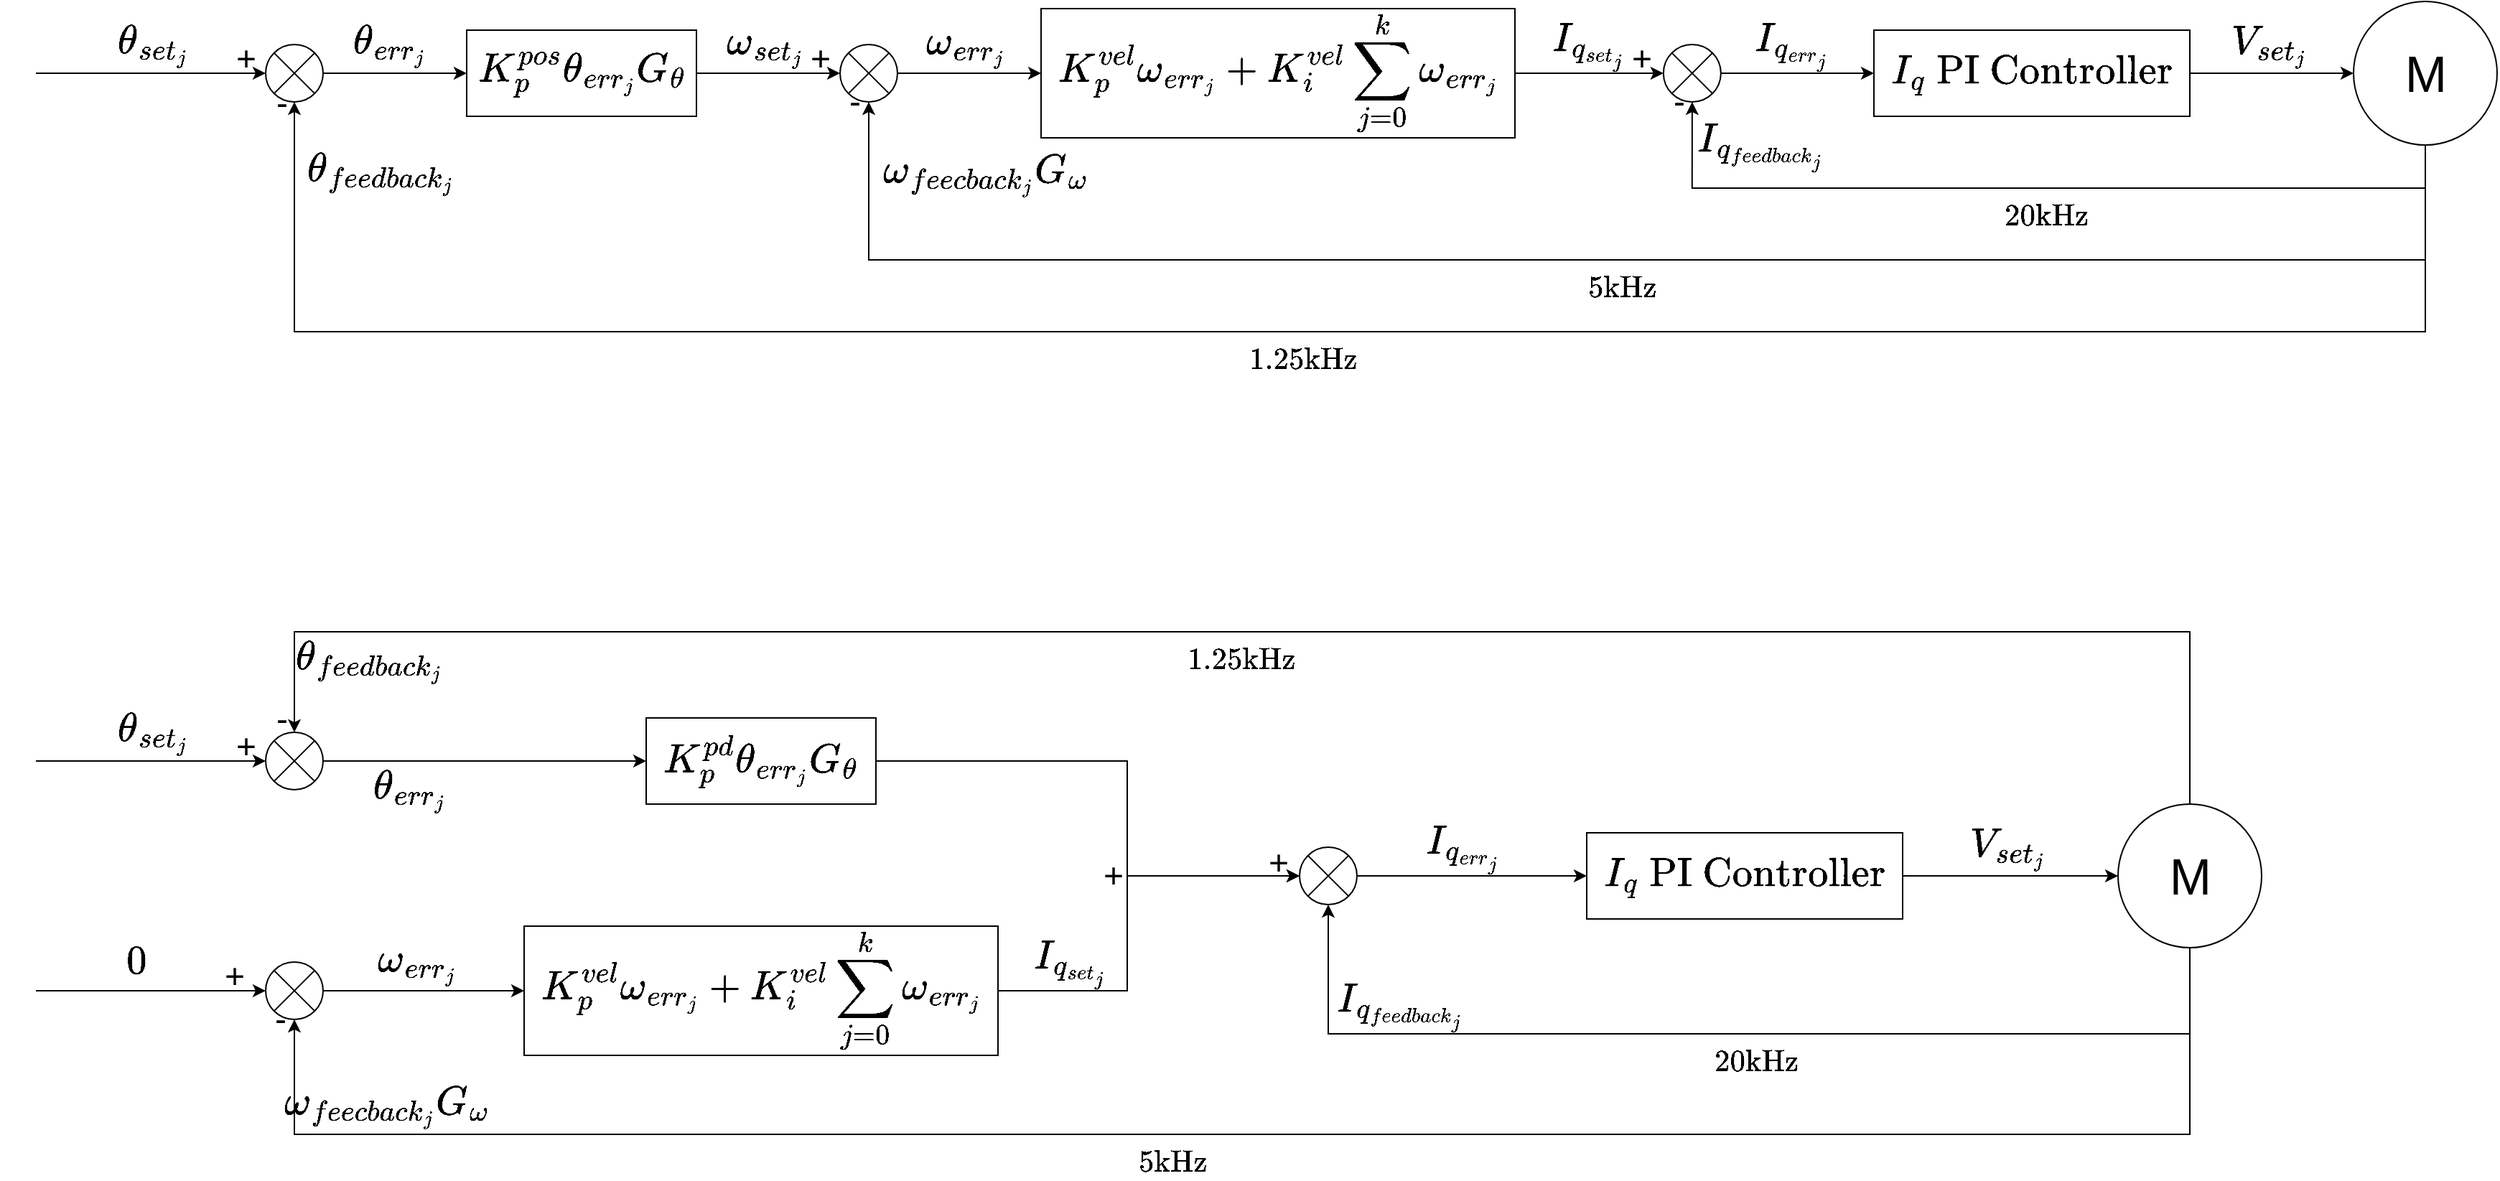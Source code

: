 <mxfile version="24.5.4" type="github">
  <diagram name="第 1 页" id="f8YywHsEjH6FdnHRCllN">
    <mxGraphModel dx="2435" dy="1427" grid="1" gridSize="10" guides="1" tooltips="1" connect="1" arrows="1" fold="1" page="1" pageScale="1" pageWidth="827" pageHeight="1169" math="1" shadow="0">
      <root>
        <mxCell id="0" />
        <mxCell id="1" parent="0" />
        <mxCell id="HIBAQgxya3U2K_z9rvxj-6" value="&lt;font style=&quot;font-size: 24px;&quot;&gt;$$K_{p}^{vel} \omega_{err_{j}} + K_{i}^{vel} \sum_{j = 0}^{k} \omega_{err_{j}}$$&lt;/font&gt;" style="rounded=0;whiteSpace=wrap;html=1;" parent="1" vertex="1">
          <mxGeometry x="740" y="255" width="330" height="90" as="geometry" />
        </mxCell>
        <mxCell id="HIBAQgxya3U2K_z9rvxj-3" style="edgeStyle=orthogonalEdgeStyle;rounded=0;orthogonalLoop=1;jettySize=auto;html=1;exitX=1;exitY=0.5;exitDx=0;exitDy=0;entryX=0;entryY=0.5;entryDx=0;entryDy=0;" parent="1" source="HIBAQgxya3U2K_z9rvxj-1" target="HIBAQgxya3U2K_z9rvxj-2" edge="1">
          <mxGeometry relative="1" as="geometry" />
        </mxCell>
        <mxCell id="HIBAQgxya3U2K_z9rvxj-14" value="&lt;font style=&quot;font-size: 24px;&quot;&gt;$$\theta_{err_{j}}$$&lt;/font&gt;" style="edgeLabel;html=1;align=center;verticalAlign=middle;resizable=0;points=[];labelBackgroundColor=none;" parent="HIBAQgxya3U2K_z9rvxj-3" vertex="1" connectable="0">
          <mxGeometry x="-0.084" relative="1" as="geometry">
            <mxPoint y="-20" as="offset" />
          </mxGeometry>
        </mxCell>
        <mxCell id="HIBAQgxya3U2K_z9rvxj-1" value="" style="shape=sumEllipse;perimeter=ellipsePerimeter;whiteSpace=wrap;html=1;backgroundOutline=1;" parent="1" vertex="1">
          <mxGeometry x="200" y="280" width="40" height="40" as="geometry" />
        </mxCell>
        <mxCell id="HIBAQgxya3U2K_z9rvxj-5" style="edgeStyle=orthogonalEdgeStyle;rounded=0;orthogonalLoop=1;jettySize=auto;html=1;exitX=1;exitY=0.5;exitDx=0;exitDy=0;entryX=0;entryY=0.5;entryDx=0;entryDy=0;" parent="1" source="HIBAQgxya3U2K_z9rvxj-2" target="HIBAQgxya3U2K_z9rvxj-4" edge="1">
          <mxGeometry relative="1" as="geometry" />
        </mxCell>
        <mxCell id="HIBAQgxya3U2K_z9rvxj-16" value="&lt;font style=&quot;font-size: 24px;&quot;&gt;$$\omega_{set_{j}}$$&lt;/font&gt;" style="edgeLabel;html=1;align=center;verticalAlign=middle;resizable=0;points=[];labelBackgroundColor=none;" parent="HIBAQgxya3U2K_z9rvxj-5" vertex="1" connectable="0">
          <mxGeometry x="-0.048" y="1" relative="1" as="geometry">
            <mxPoint y="-19" as="offset" />
          </mxGeometry>
        </mxCell>
        <mxCell id="HIBAQgxya3U2K_z9rvxj-36" value="&lt;font style=&quot;font-size: 24px;&quot;&gt;+&lt;/font&gt;" style="edgeLabel;html=1;align=center;verticalAlign=middle;resizable=0;points=[];labelBackgroundColor=none;" parent="HIBAQgxya3U2K_z9rvxj-5" vertex="1" connectable="0">
          <mxGeometry x="0.72" relative="1" as="geometry">
            <mxPoint y="-10" as="offset" />
          </mxGeometry>
        </mxCell>
        <mxCell id="HIBAQgxya3U2K_z9rvxj-2" value="&lt;font style=&quot;font-size: 24px;&quot;&gt;$$K_{p}^{pos} \theta_{err_{j}} G_{\theta}$$&lt;/font&gt;" style="rounded=0;whiteSpace=wrap;html=1;" parent="1" vertex="1">
          <mxGeometry x="340" y="270" width="160" height="60" as="geometry" />
        </mxCell>
        <mxCell id="HIBAQgxya3U2K_z9rvxj-7" style="edgeStyle=orthogonalEdgeStyle;rounded=0;orthogonalLoop=1;jettySize=auto;html=1;exitX=1;exitY=0.5;exitDx=0;exitDy=0;entryX=0;entryY=0.5;entryDx=0;entryDy=0;" parent="1" source="HIBAQgxya3U2K_z9rvxj-4" target="HIBAQgxya3U2K_z9rvxj-6" edge="1">
          <mxGeometry relative="1" as="geometry" />
        </mxCell>
        <mxCell id="HIBAQgxya3U2K_z9rvxj-17" value="&lt;font style=&quot;font-size: 24px;&quot;&gt;$$\omega_{err_{j}}$$&lt;/font&gt;" style="edgeLabel;html=1;align=center;verticalAlign=middle;resizable=0;points=[];labelBackgroundColor=none;" parent="HIBAQgxya3U2K_z9rvxj-7" vertex="1" connectable="0">
          <mxGeometry x="-0.069" y="1" relative="1" as="geometry">
            <mxPoint y="-19" as="offset" />
          </mxGeometry>
        </mxCell>
        <mxCell id="HIBAQgxya3U2K_z9rvxj-4" value="" style="shape=sumEllipse;perimeter=ellipsePerimeter;whiteSpace=wrap;html=1;backgroundOutline=1;" parent="1" vertex="1">
          <mxGeometry x="600" y="280" width="40" height="40" as="geometry" />
        </mxCell>
        <mxCell id="HIBAQgxya3U2K_z9rvxj-9" style="edgeStyle=orthogonalEdgeStyle;rounded=0;orthogonalLoop=1;jettySize=auto;html=1;exitX=1;exitY=0.5;exitDx=0;exitDy=0;entryX=0;entryY=0.5;entryDx=0;entryDy=0;" parent="1" source="HIBAQgxya3U2K_z9rvxj-6" target="HIBAQgxya3U2K_z9rvxj-8" edge="1">
          <mxGeometry relative="1" as="geometry" />
        </mxCell>
        <mxCell id="HIBAQgxya3U2K_z9rvxj-18" value="&lt;font style=&quot;font-size: 24px;&quot;&gt;$$I_{q_{set_{j}}}$$&lt;/font&gt;" style="edgeLabel;html=1;align=center;verticalAlign=middle;resizable=0;points=[];labelBackgroundColor=none;" parent="HIBAQgxya3U2K_z9rvxj-9" vertex="1" connectable="0">
          <mxGeometry x="-0.02" y="-1" relative="1" as="geometry">
            <mxPoint y="-21" as="offset" />
          </mxGeometry>
        </mxCell>
        <mxCell id="HIBAQgxya3U2K_z9rvxj-38" value="&lt;font style=&quot;font-size: 24px;&quot;&gt;+&lt;/font&gt;" style="edgeLabel;html=1;align=center;verticalAlign=middle;resizable=0;points=[];labelBackgroundColor=none;" parent="HIBAQgxya3U2K_z9rvxj-9" vertex="1" connectable="0">
          <mxGeometry x="0.722" relative="1" as="geometry">
            <mxPoint x="-1" y="-10" as="offset" />
          </mxGeometry>
        </mxCell>
        <mxCell id="HIBAQgxya3U2K_z9rvxj-11" style="edgeStyle=orthogonalEdgeStyle;rounded=0;orthogonalLoop=1;jettySize=auto;html=1;exitX=1;exitY=0.5;exitDx=0;exitDy=0;entryX=0;entryY=0.5;entryDx=0;entryDy=0;" parent="1" source="h92efnEn3jgeTVQK39Qd-1" target="HIBAQgxya3U2K_z9rvxj-10" edge="1">
          <mxGeometry relative="1" as="geometry" />
        </mxCell>
        <mxCell id="h92efnEn3jgeTVQK39Qd-4" value="&lt;font style=&quot;font-size: 24px;&quot;&gt;$$V_{set_{j}}$$&lt;/font&gt;" style="edgeLabel;html=1;align=center;verticalAlign=middle;resizable=0;points=[];labelBackgroundColor=none;" parent="HIBAQgxya3U2K_z9rvxj-11" vertex="1" connectable="0">
          <mxGeometry x="-0.033" y="1" relative="1" as="geometry">
            <mxPoint y="-19" as="offset" />
          </mxGeometry>
        </mxCell>
        <mxCell id="HIBAQgxya3U2K_z9rvxj-8" value="" style="shape=sumEllipse;perimeter=ellipsePerimeter;whiteSpace=wrap;html=1;backgroundOutline=1;" parent="1" vertex="1">
          <mxGeometry x="1173.42" y="280" width="40" height="40" as="geometry" />
        </mxCell>
        <mxCell id="HIBAQgxya3U2K_z9rvxj-20" style="edgeStyle=orthogonalEdgeStyle;rounded=0;orthogonalLoop=1;jettySize=auto;html=1;exitX=0.5;exitY=1;exitDx=0;exitDy=0;entryX=0.5;entryY=1;entryDx=0;entryDy=0;" parent="1" source="HIBAQgxya3U2K_z9rvxj-10" target="HIBAQgxya3U2K_z9rvxj-1" edge="1">
          <mxGeometry relative="1" as="geometry">
            <Array as="points">
              <mxPoint x="1704" y="480" />
              <mxPoint x="220" y="480" />
            </Array>
          </mxGeometry>
        </mxCell>
        <mxCell id="HIBAQgxya3U2K_z9rvxj-26" value="&lt;font style=&quot;font-size: 18px;&quot;&gt;$$1.25\rm{kHz}$$&lt;/font&gt;" style="edgeLabel;html=1;align=center;verticalAlign=middle;resizable=0;points=[];labelBackgroundColor=none;" parent="HIBAQgxya3U2K_z9rvxj-20" vertex="1" connectable="0">
          <mxGeometry x="-0.011" y="1" relative="1" as="geometry">
            <mxPoint x="-35" y="19" as="offset" />
          </mxGeometry>
        </mxCell>
        <mxCell id="HIBAQgxya3U2K_z9rvxj-30" value="&lt;font style=&quot;font-size: 24px;&quot;&gt;$$\theta_{feedback_{j}}$$&lt;/font&gt;" style="edgeLabel;html=1;align=center;verticalAlign=middle;resizable=0;points=[];labelBackgroundColor=none;" parent="HIBAQgxya3U2K_z9rvxj-20" vertex="1" connectable="0">
          <mxGeometry x="0.887" relative="1" as="geometry">
            <mxPoint x="60" y="-51" as="offset" />
          </mxGeometry>
        </mxCell>
        <mxCell id="HIBAQgxya3U2K_z9rvxj-21" style="edgeStyle=orthogonalEdgeStyle;rounded=0;orthogonalLoop=1;jettySize=auto;html=1;exitX=0.5;exitY=1;exitDx=0;exitDy=0;entryX=0.5;entryY=1;entryDx=0;entryDy=0;" parent="1" source="HIBAQgxya3U2K_z9rvxj-10" target="HIBAQgxya3U2K_z9rvxj-4" edge="1">
          <mxGeometry relative="1" as="geometry">
            <Array as="points">
              <mxPoint x="1704" y="430" />
              <mxPoint x="620" y="430" />
            </Array>
          </mxGeometry>
        </mxCell>
        <mxCell id="HIBAQgxya3U2K_z9rvxj-25" value="&lt;font style=&quot;font-size: 18px;&quot;&gt;$$5\rm{kHz}$$&lt;/font&gt;" style="edgeLabel;html=1;align=center;verticalAlign=middle;resizable=0;points=[];labelBackgroundColor=none;" parent="HIBAQgxya3U2K_z9rvxj-21" vertex="1" connectable="0">
          <mxGeometry x="-0.013" relative="1" as="geometry">
            <mxPoint x="-12" y="20" as="offset" />
          </mxGeometry>
        </mxCell>
        <mxCell id="HIBAQgxya3U2K_z9rvxj-31" value="&lt;font style=&quot;font-size: 24px;&quot;&gt;$$\omega_{feecback_{j}} G_{\omega}$$&lt;/font&gt;" style="edgeLabel;html=1;align=center;verticalAlign=middle;resizable=0;points=[];labelBackgroundColor=none;" parent="HIBAQgxya3U2K_z9rvxj-21" vertex="1" connectable="0">
          <mxGeometry x="0.803" y="-1" relative="1" as="geometry">
            <mxPoint x="65" y="-59" as="offset" />
          </mxGeometry>
        </mxCell>
        <mxCell id="HIBAQgxya3U2K_z9rvxj-22" style="edgeStyle=orthogonalEdgeStyle;rounded=0;orthogonalLoop=1;jettySize=auto;html=1;exitX=0.5;exitY=1;exitDx=0;exitDy=0;entryX=0.5;entryY=1;entryDx=0;entryDy=0;" parent="1" source="HIBAQgxya3U2K_z9rvxj-10" target="HIBAQgxya3U2K_z9rvxj-8" edge="1">
          <mxGeometry relative="1" as="geometry">
            <Array as="points">
              <mxPoint x="1704" y="380" />
              <mxPoint x="1193" y="380" />
            </Array>
          </mxGeometry>
        </mxCell>
        <mxCell id="HIBAQgxya3U2K_z9rvxj-24" value="&lt;font style=&quot;font-size: 18px;&quot;&gt;$$20\rm{kHz}$$&lt;/font&gt;" style="edgeLabel;html=1;align=center;verticalAlign=middle;resizable=0;points=[];labelBackgroundColor=none;" parent="HIBAQgxya3U2K_z9rvxj-22" vertex="1" connectable="0">
          <mxGeometry x="-0.102" relative="1" as="geometry">
            <mxPoint x="-25" y="20" as="offset" />
          </mxGeometry>
        </mxCell>
        <mxCell id="HIBAQgxya3U2K_z9rvxj-10" value="M" style="verticalLabelPosition=middle;shadow=0;dashed=0;align=center;html=1;verticalAlign=middle;strokeWidth=1;shape=ellipse;aspect=fixed;fontSize=35;" parent="1" vertex="1">
          <mxGeometry x="1654" y="250" width="100" height="100" as="geometry" />
        </mxCell>
        <mxCell id="HIBAQgxya3U2K_z9rvxj-12" value="" style="endArrow=classic;html=1;rounded=0;" parent="1" edge="1">
          <mxGeometry width="50" height="50" relative="1" as="geometry">
            <mxPoint x="40" y="300" as="sourcePoint" />
            <mxPoint x="200" y="300" as="targetPoint" />
          </mxGeometry>
        </mxCell>
        <mxCell id="HIBAQgxya3U2K_z9rvxj-13" value="&lt;font style=&quot;font-size: 24px;&quot;&gt;$$\theta_{set_{j}}$$&lt;/font&gt;" style="edgeLabel;html=1;align=center;verticalAlign=middle;resizable=0;points=[];labelBackgroundColor=none;" parent="HIBAQgxya3U2K_z9rvxj-12" vertex="1" connectable="0">
          <mxGeometry x="0.006" y="3" relative="1" as="geometry">
            <mxPoint y="-17" as="offset" />
          </mxGeometry>
        </mxCell>
        <mxCell id="HIBAQgxya3U2K_z9rvxj-34" value="&lt;font style=&quot;font-size: 24px;&quot;&gt;+&lt;/font&gt;" style="edgeLabel;html=1;align=center;verticalAlign=middle;resizable=0;points=[];labelBackgroundColor=none;" parent="HIBAQgxya3U2K_z9rvxj-12" vertex="1" connectable="0">
          <mxGeometry x="0.678" relative="1" as="geometry">
            <mxPoint x="12" y="-10" as="offset" />
          </mxGeometry>
        </mxCell>
        <mxCell id="HIBAQgxya3U2K_z9rvxj-35" value="&lt;font style=&quot;font-size: 24px;&quot;&gt;-&lt;/font&gt;" style="edgeLabel;html=1;align=center;verticalAlign=middle;resizable=0;points=[];labelBackgroundColor=none;" parent="1" vertex="1" connectable="0">
          <mxGeometry x="213.997" y="320" as="geometry">
            <mxPoint x="-3" y="1" as="offset" />
          </mxGeometry>
        </mxCell>
        <mxCell id="HIBAQgxya3U2K_z9rvxj-37" value="&lt;font style=&quot;font-size: 24px;&quot;&gt;-&lt;/font&gt;" style="edgeLabel;html=1;align=center;verticalAlign=middle;resizable=0;points=[];labelBackgroundColor=none;" parent="1" vertex="1" connectable="0">
          <mxGeometry x="610.002" y="320.0" as="geometry" />
        </mxCell>
        <mxCell id="HIBAQgxya3U2K_z9rvxj-39" value="&lt;font style=&quot;font-size: 24px;&quot;&gt;-&lt;/font&gt;" style="edgeLabel;html=1;align=center;verticalAlign=middle;resizable=0;points=[];labelBackgroundColor=none;" parent="1" vertex="1" connectable="0">
          <mxGeometry x="1036.0" y="292" as="geometry">
            <mxPoint x="148" y="28" as="offset" />
          </mxGeometry>
        </mxCell>
        <mxCell id="HIBAQgxya3U2K_z9rvxj-43" value="&lt;font style=&quot;font-size: 24px;&quot;&gt;$$I_{q_{feedback_{j}}}$$&lt;/font&gt;" style="edgeLabel;html=1;align=center;verticalAlign=middle;resizable=0;points=[];labelBackgroundColor=none;" parent="1" vertex="1" connectable="0">
          <mxGeometry x="1241.005" y="350.003" as="geometry" />
        </mxCell>
        <mxCell id="h92efnEn3jgeTVQK39Qd-2" value="" style="edgeStyle=orthogonalEdgeStyle;rounded=0;orthogonalLoop=1;jettySize=auto;html=1;exitX=1;exitY=0.5;exitDx=0;exitDy=0;entryX=0;entryY=0.5;entryDx=0;entryDy=0;" parent="1" source="HIBAQgxya3U2K_z9rvxj-8" target="h92efnEn3jgeTVQK39Qd-1" edge="1">
          <mxGeometry relative="1" as="geometry">
            <mxPoint x="1213" y="300" as="sourcePoint" />
            <mxPoint x="1480" y="300" as="targetPoint" />
          </mxGeometry>
        </mxCell>
        <mxCell id="h92efnEn3jgeTVQK39Qd-3" value="&lt;font style=&quot;font-size: 24px;&quot;&gt;$$I_{q_{err_{j}}}$$&lt;/font&gt;" style="edgeLabel;html=1;align=center;verticalAlign=middle;resizable=0;points=[];labelBackgroundColor=none;" parent="h92efnEn3jgeTVQK39Qd-2" vertex="1" connectable="0">
          <mxGeometry x="-0.082" y="-1" relative="1" as="geometry">
            <mxPoint y="-21" as="offset" />
          </mxGeometry>
        </mxCell>
        <mxCell id="h92efnEn3jgeTVQK39Qd-1" value="&lt;font style=&quot;font-size: 24px;&quot;&gt;$$I_{q} \ \text{PI Controller}$$&lt;/font&gt;" style="rounded=0;whiteSpace=wrap;html=1;" parent="1" vertex="1">
          <mxGeometry x="1320" y="270" width="220" height="60" as="geometry" />
        </mxCell>
        <mxCell id="7iqt9CYVd9aHQICD8VI--1" value="&lt;font style=&quot;font-size: 24px;&quot;&gt;$$K_{p}^{vel} \omega_{err_{j}} + K_{i}^{vel} \sum_{j = 0}^{k} \omega_{err_{j}}$$&lt;/font&gt;" style="rounded=0;whiteSpace=wrap;html=1;" vertex="1" parent="1">
          <mxGeometry x="380" y="894" width="330" height="90" as="geometry" />
        </mxCell>
        <mxCell id="7iqt9CYVd9aHQICD8VI--2" style="edgeStyle=orthogonalEdgeStyle;rounded=0;orthogonalLoop=1;jettySize=auto;html=1;exitX=1;exitY=0.5;exitDx=0;exitDy=0;entryX=0;entryY=0.5;entryDx=0;entryDy=0;" edge="1" parent="1" source="7iqt9CYVd9aHQICD8VI--4" target="7iqt9CYVd9aHQICD8VI--8">
          <mxGeometry relative="1" as="geometry" />
        </mxCell>
        <mxCell id="7iqt9CYVd9aHQICD8VI--3" value="&lt;font style=&quot;font-size: 24px;&quot;&gt;$$\theta_{err_{j}}$$&lt;/font&gt;" style="edgeLabel;html=1;align=center;verticalAlign=middle;resizable=0;points=[];labelBackgroundColor=none;" vertex="1" connectable="0" parent="7iqt9CYVd9aHQICD8VI--2">
          <mxGeometry x="-0.084" relative="1" as="geometry">
            <mxPoint x="-43" y="20" as="offset" />
          </mxGeometry>
        </mxCell>
        <mxCell id="7iqt9CYVd9aHQICD8VI--4" value="" style="shape=sumEllipse;perimeter=ellipsePerimeter;whiteSpace=wrap;html=1;backgroundOutline=1;" vertex="1" parent="1">
          <mxGeometry x="200" y="759" width="40" height="40" as="geometry" />
        </mxCell>
        <mxCell id="7iqt9CYVd9aHQICD8VI--5" style="edgeStyle=orthogonalEdgeStyle;rounded=0;orthogonalLoop=1;jettySize=auto;html=1;entryX=0;entryY=0.5;entryDx=0;entryDy=0;" edge="1" parent="1" target="7iqt9CYVd9aHQICD8VI--11">
          <mxGeometry relative="1" as="geometry">
            <mxPoint x="40" y="939" as="sourcePoint" />
            <mxPoint x="200.0" y="1038.77" as="targetPoint" />
            <Array as="points">
              <mxPoint x="40" y="939" />
            </Array>
          </mxGeometry>
        </mxCell>
        <mxCell id="7iqt9CYVd9aHQICD8VI--6" value="&lt;font style=&quot;font-size: 24px;&quot;&gt;$$0$$&lt;/font&gt;" style="edgeLabel;html=1;align=center;verticalAlign=middle;resizable=0;points=[];labelBackgroundColor=none;" vertex="1" connectable="0" parent="7iqt9CYVd9aHQICD8VI--5">
          <mxGeometry x="-0.048" y="1" relative="1" as="geometry">
            <mxPoint x="-6" y="-19" as="offset" />
          </mxGeometry>
        </mxCell>
        <mxCell id="7iqt9CYVd9aHQICD8VI--7" value="&lt;font style=&quot;font-size: 24px;&quot;&gt;+&lt;/font&gt;" style="edgeLabel;html=1;align=center;verticalAlign=middle;resizable=0;points=[];labelBackgroundColor=none;" vertex="1" connectable="0" parent="7iqt9CYVd9aHQICD8VI--5">
          <mxGeometry x="0.72" relative="1" as="geometry">
            <mxPoint y="-10" as="offset" />
          </mxGeometry>
        </mxCell>
        <mxCell id="7iqt9CYVd9aHQICD8VI--37" style="edgeStyle=orthogonalEdgeStyle;rounded=0;orthogonalLoop=1;jettySize=auto;html=1;exitX=1;exitY=0.5;exitDx=0;exitDy=0;entryX=0;entryY=0.5;entryDx=0;entryDy=0;" edge="1" parent="1" source="7iqt9CYVd9aHQICD8VI--8" target="7iqt9CYVd9aHQICD8VI--17">
          <mxGeometry relative="1" as="geometry">
            <Array as="points">
              <mxPoint x="800" y="779" />
              <mxPoint x="800" y="859" />
            </Array>
          </mxGeometry>
        </mxCell>
        <mxCell id="7iqt9CYVd9aHQICD8VI--8" value="&lt;font style=&quot;font-size: 24px;&quot;&gt;$$K_{p}^{pd} \theta_{err_{j}} G_{\theta}$$&lt;/font&gt;" style="rounded=0;whiteSpace=wrap;html=1;" vertex="1" parent="1">
          <mxGeometry x="465" y="749" width="160" height="60" as="geometry" />
        </mxCell>
        <mxCell id="7iqt9CYVd9aHQICD8VI--9" style="edgeStyle=orthogonalEdgeStyle;rounded=0;orthogonalLoop=1;jettySize=auto;html=1;exitX=1;exitY=0.5;exitDx=0;exitDy=0;entryX=0;entryY=0.5;entryDx=0;entryDy=0;" edge="1" parent="1" source="7iqt9CYVd9aHQICD8VI--11" target="7iqt9CYVd9aHQICD8VI--1">
          <mxGeometry relative="1" as="geometry">
            <Array as="points">
              <mxPoint x="360" y="939" />
              <mxPoint x="360" y="939" />
            </Array>
          </mxGeometry>
        </mxCell>
        <mxCell id="7iqt9CYVd9aHQICD8VI--10" value="&lt;font style=&quot;font-size: 24px;&quot;&gt;$$\omega_{err_{j}}$$&lt;/font&gt;" style="edgeLabel;html=1;align=center;verticalAlign=middle;resizable=0;points=[];labelBackgroundColor=none;" vertex="1" connectable="0" parent="7iqt9CYVd9aHQICD8VI--9">
          <mxGeometry x="-0.069" y="1" relative="1" as="geometry">
            <mxPoint y="-19" as="offset" />
          </mxGeometry>
        </mxCell>
        <mxCell id="7iqt9CYVd9aHQICD8VI--11" value="" style="shape=sumEllipse;perimeter=ellipsePerimeter;whiteSpace=wrap;html=1;backgroundOutline=1;" vertex="1" parent="1">
          <mxGeometry x="200" y="919" width="40" height="40" as="geometry" />
        </mxCell>
        <mxCell id="7iqt9CYVd9aHQICD8VI--12" style="edgeStyle=orthogonalEdgeStyle;rounded=0;orthogonalLoop=1;jettySize=auto;html=1;exitX=1;exitY=0.5;exitDx=0;exitDy=0;entryX=0;entryY=0.5;entryDx=0;entryDy=0;" edge="1" parent="1" source="7iqt9CYVd9aHQICD8VI--1" target="7iqt9CYVd9aHQICD8VI--17">
          <mxGeometry relative="1" as="geometry">
            <Array as="points">
              <mxPoint x="800" y="939" />
              <mxPoint x="800" y="859" />
            </Array>
          </mxGeometry>
        </mxCell>
        <mxCell id="7iqt9CYVd9aHQICD8VI--13" value="&lt;font style=&quot;font-size: 24px;&quot;&gt;$$I_{q_{set_{j}}}$$&lt;/font&gt;" style="edgeLabel;html=1;align=center;verticalAlign=middle;resizable=0;points=[];labelBackgroundColor=none;" vertex="1" connectable="0" parent="7iqt9CYVd9aHQICD8VI--12">
          <mxGeometry x="-0.02" y="-1" relative="1" as="geometry">
            <mxPoint x="-41" y="32" as="offset" />
          </mxGeometry>
        </mxCell>
        <mxCell id="7iqt9CYVd9aHQICD8VI--14" value="&lt;font style=&quot;font-size: 24px;&quot;&gt;+&lt;/font&gt;" style="edgeLabel;html=1;align=center;verticalAlign=middle;resizable=0;points=[];labelBackgroundColor=none;" vertex="1" connectable="0" parent="7iqt9CYVd9aHQICD8VI--12">
          <mxGeometry x="0.722" relative="1" as="geometry">
            <mxPoint x="-90" as="offset" />
          </mxGeometry>
        </mxCell>
        <mxCell id="7iqt9CYVd9aHQICD8VI--15" style="edgeStyle=orthogonalEdgeStyle;rounded=0;orthogonalLoop=1;jettySize=auto;html=1;exitX=1;exitY=0.5;exitDx=0;exitDy=0;entryX=0;entryY=0.5;entryDx=0;entryDy=0;" edge="1" parent="1" source="7iqt9CYVd9aHQICD8VI--36" target="7iqt9CYVd9aHQICD8VI--26">
          <mxGeometry relative="1" as="geometry">
            <mxPoint x="1654" y="849.0" as="targetPoint" />
          </mxGeometry>
        </mxCell>
        <mxCell id="7iqt9CYVd9aHQICD8VI--16" value="&lt;font style=&quot;font-size: 24px;&quot;&gt;$$V_{set_{j}}$$&lt;/font&gt;" style="edgeLabel;html=1;align=center;verticalAlign=middle;resizable=0;points=[];labelBackgroundColor=none;" vertex="1" connectable="0" parent="7iqt9CYVd9aHQICD8VI--15">
          <mxGeometry x="-0.033" y="1" relative="1" as="geometry">
            <mxPoint y="-19" as="offset" />
          </mxGeometry>
        </mxCell>
        <mxCell id="7iqt9CYVd9aHQICD8VI--17" value="" style="shape=sumEllipse;perimeter=ellipsePerimeter;whiteSpace=wrap;html=1;backgroundOutline=1;" vertex="1" parent="1">
          <mxGeometry x="920.0" y="839" width="40" height="40" as="geometry" />
        </mxCell>
        <mxCell id="7iqt9CYVd9aHQICD8VI--18" style="edgeStyle=orthogonalEdgeStyle;rounded=0;orthogonalLoop=1;jettySize=auto;html=1;exitX=0.5;exitY=0;exitDx=0;exitDy=0;entryX=0.5;entryY=0;entryDx=0;entryDy=0;" edge="1" parent="1" source="7iqt9CYVd9aHQICD8VI--26" target="7iqt9CYVd9aHQICD8VI--4">
          <mxGeometry relative="1" as="geometry">
            <Array as="points">
              <mxPoint x="1540" y="689" />
              <mxPoint x="220" y="689" />
            </Array>
            <mxPoint x="1684" y="589.0" as="sourcePoint" />
            <mxPoint x="200" y="559.0" as="targetPoint" />
          </mxGeometry>
        </mxCell>
        <mxCell id="7iqt9CYVd9aHQICD8VI--19" value="&lt;font style=&quot;font-size: 18px;&quot;&gt;$$1.25\rm{kHz}$$&lt;/font&gt;" style="edgeLabel;html=1;align=center;verticalAlign=middle;resizable=0;points=[];labelBackgroundColor=none;" vertex="1" connectable="0" parent="7iqt9CYVd9aHQICD8VI--18">
          <mxGeometry x="-0.011" y="1" relative="1" as="geometry">
            <mxPoint x="-35" y="19" as="offset" />
          </mxGeometry>
        </mxCell>
        <mxCell id="7iqt9CYVd9aHQICD8VI--20" value="&lt;font style=&quot;font-size: 24px;&quot;&gt;$$\theta_{feedback_{j}}$$&lt;/font&gt;" style="edgeLabel;html=1;align=center;verticalAlign=middle;resizable=0;points=[];labelBackgroundColor=none;" vertex="1" connectable="0" parent="7iqt9CYVd9aHQICD8VI--18">
          <mxGeometry x="0.887" relative="1" as="geometry">
            <mxPoint x="36" y="20" as="offset" />
          </mxGeometry>
        </mxCell>
        <mxCell id="7iqt9CYVd9aHQICD8VI--21" style="edgeStyle=orthogonalEdgeStyle;rounded=0;orthogonalLoop=1;jettySize=auto;html=1;exitX=0.5;exitY=1;exitDx=0;exitDy=0;entryX=0.5;entryY=1;entryDx=0;entryDy=0;" edge="1" parent="1" source="7iqt9CYVd9aHQICD8VI--26" target="7iqt9CYVd9aHQICD8VI--11">
          <mxGeometry relative="1" as="geometry">
            <Array as="points">
              <mxPoint x="1540" y="1039" />
              <mxPoint x="220" y="1039" />
            </Array>
            <mxPoint x="1664" y="859" as="sourcePoint" />
            <mxPoint x="180" y="989" as="targetPoint" />
          </mxGeometry>
        </mxCell>
        <mxCell id="7iqt9CYVd9aHQICD8VI--22" value="&lt;font style=&quot;font-size: 18px;&quot;&gt;$$5\rm{kHz}$$&lt;/font&gt;" style="edgeLabel;html=1;align=center;verticalAlign=middle;resizable=0;points=[];labelBackgroundColor=none;" vertex="1" connectable="0" parent="7iqt9CYVd9aHQICD8VI--21">
          <mxGeometry x="-0.013" relative="1" as="geometry">
            <mxPoint x="-84" y="20" as="offset" />
          </mxGeometry>
        </mxCell>
        <mxCell id="7iqt9CYVd9aHQICD8VI--23" value="&lt;font style=&quot;font-size: 24px;&quot;&gt;$$\omega_{feecback_{j}} G_{\omega}$$&lt;/font&gt;" style="edgeLabel;html=1;align=center;verticalAlign=middle;resizable=0;points=[];labelBackgroundColor=none;" vertex="1" connectable="0" parent="7iqt9CYVd9aHQICD8VI--21">
          <mxGeometry x="0.803" y="-1" relative="1" as="geometry">
            <mxPoint x="-7" y="-19" as="offset" />
          </mxGeometry>
        </mxCell>
        <mxCell id="7iqt9CYVd9aHQICD8VI--24" style="edgeStyle=orthogonalEdgeStyle;rounded=0;orthogonalLoop=1;jettySize=auto;html=1;entryX=0.5;entryY=1;entryDx=0;entryDy=0;" edge="1" parent="1" target="7iqt9CYVd9aHQICD8VI--17">
          <mxGeometry relative="1" as="geometry">
            <Array as="points">
              <mxPoint x="1540" y="969" />
              <mxPoint x="940" y="969" />
            </Array>
            <mxPoint x="1540" y="909" as="sourcePoint" />
          </mxGeometry>
        </mxCell>
        <mxCell id="7iqt9CYVd9aHQICD8VI--25" value="&lt;font style=&quot;font-size: 18px;&quot;&gt;$$20\rm{kHz}$$&lt;/font&gt;" style="edgeLabel;html=1;align=center;verticalAlign=middle;resizable=0;points=[];labelBackgroundColor=none;" vertex="1" connectable="0" parent="7iqt9CYVd9aHQICD8VI--24">
          <mxGeometry x="-0.102" relative="1" as="geometry">
            <mxPoint x="-25" y="20" as="offset" />
          </mxGeometry>
        </mxCell>
        <mxCell id="7iqt9CYVd9aHQICD8VI--26" value="M" style="verticalLabelPosition=middle;shadow=0;dashed=0;align=center;html=1;verticalAlign=middle;strokeWidth=1;shape=ellipse;aspect=fixed;fontSize=35;" vertex="1" parent="1">
          <mxGeometry x="1490" y="809" width="100" height="100" as="geometry" />
        </mxCell>
        <mxCell id="7iqt9CYVd9aHQICD8VI--27" value="" style="endArrow=classic;html=1;rounded=0;" edge="1" parent="1">
          <mxGeometry width="50" height="50" relative="1" as="geometry">
            <mxPoint x="40" y="779" as="sourcePoint" />
            <mxPoint x="200" y="779" as="targetPoint" />
          </mxGeometry>
        </mxCell>
        <mxCell id="7iqt9CYVd9aHQICD8VI--28" value="&lt;font style=&quot;font-size: 24px;&quot;&gt;$$\theta_{set_{j}}$$&lt;/font&gt;" style="edgeLabel;html=1;align=center;verticalAlign=middle;resizable=0;points=[];labelBackgroundColor=none;" vertex="1" connectable="0" parent="7iqt9CYVd9aHQICD8VI--27">
          <mxGeometry x="0.006" y="3" relative="1" as="geometry">
            <mxPoint y="-17" as="offset" />
          </mxGeometry>
        </mxCell>
        <mxCell id="7iqt9CYVd9aHQICD8VI--29" value="&lt;font style=&quot;font-size: 24px;&quot;&gt;+&lt;/font&gt;" style="edgeLabel;html=1;align=center;verticalAlign=middle;resizable=0;points=[];labelBackgroundColor=none;" vertex="1" connectable="0" parent="7iqt9CYVd9aHQICD8VI--27">
          <mxGeometry x="0.678" relative="1" as="geometry">
            <mxPoint x="12" y="-10" as="offset" />
          </mxGeometry>
        </mxCell>
        <mxCell id="7iqt9CYVd9aHQICD8VI--30" value="&lt;font style=&quot;font-size: 24px;&quot;&gt;-&lt;/font&gt;" style="edgeLabel;html=1;align=center;verticalAlign=middle;resizable=0;points=[];labelBackgroundColor=none;" vertex="1" connectable="0" parent="1">
          <mxGeometry x="213.997" y="749" as="geometry">
            <mxPoint x="-3" y="1" as="offset" />
          </mxGeometry>
        </mxCell>
        <mxCell id="7iqt9CYVd9aHQICD8VI--31" value="&lt;font style=&quot;font-size: 24px;&quot;&gt;-&lt;/font&gt;" style="edgeLabel;html=1;align=center;verticalAlign=middle;resizable=0;points=[];labelBackgroundColor=none;" vertex="1" connectable="0" parent="1">
          <mxGeometry x="210.002" y="959" as="geometry" />
        </mxCell>
        <mxCell id="7iqt9CYVd9aHQICD8VI--33" value="&lt;font style=&quot;font-size: 24px;&quot;&gt;$$I_{q_{feedback_{j}}}$$&lt;/font&gt;" style="edgeLabel;html=1;align=center;verticalAlign=middle;resizable=0;points=[];labelBackgroundColor=none;" vertex="1" connectable="0" parent="1">
          <mxGeometry x="990.005" y="949.003" as="geometry" />
        </mxCell>
        <mxCell id="7iqt9CYVd9aHQICD8VI--34" value="" style="edgeStyle=orthogonalEdgeStyle;rounded=0;orthogonalLoop=1;jettySize=auto;html=1;exitX=1;exitY=0.5;exitDx=0;exitDy=0;entryX=0;entryY=0.5;entryDx=0;entryDy=0;" edge="1" parent="1" source="7iqt9CYVd9aHQICD8VI--17" target="7iqt9CYVd9aHQICD8VI--36">
          <mxGeometry relative="1" as="geometry">
            <mxPoint x="1213" y="849" as="sourcePoint" />
            <mxPoint x="1480" y="849" as="targetPoint" />
          </mxGeometry>
        </mxCell>
        <mxCell id="7iqt9CYVd9aHQICD8VI--35" value="&lt;font style=&quot;font-size: 24px;&quot;&gt;$$I_{q_{err_{j}}}$$&lt;/font&gt;" style="edgeLabel;html=1;align=center;verticalAlign=middle;resizable=0;points=[];labelBackgroundColor=none;" vertex="1" connectable="0" parent="7iqt9CYVd9aHQICD8VI--34">
          <mxGeometry x="-0.082" y="-1" relative="1" as="geometry">
            <mxPoint y="-21" as="offset" />
          </mxGeometry>
        </mxCell>
        <mxCell id="7iqt9CYVd9aHQICD8VI--36" value="&lt;font style=&quot;font-size: 24px;&quot;&gt;$$I_{q} \ \text{PI Controller}$$&lt;/font&gt;" style="rounded=0;whiteSpace=wrap;html=1;" vertex="1" parent="1">
          <mxGeometry x="1120" y="829" width="220" height="60" as="geometry" />
        </mxCell>
        <mxCell id="7iqt9CYVd9aHQICD8VI--38" value="&lt;font style=&quot;font-size: 24px;&quot;&gt;+&lt;/font&gt;" style="edgeLabel;html=1;align=center;verticalAlign=middle;resizable=0;points=[];labelBackgroundColor=none;" vertex="1" connectable="0" parent="1">
          <mxGeometry x="859.995" y="839.005" as="geometry">
            <mxPoint x="45" y="11" as="offset" />
          </mxGeometry>
        </mxCell>
      </root>
    </mxGraphModel>
  </diagram>
</mxfile>
